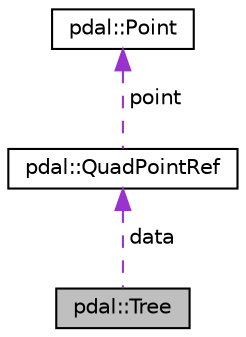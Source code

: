 digraph "pdal::Tree"
{
  edge [fontname="Helvetica",fontsize="10",labelfontname="Helvetica",labelfontsize="10"];
  node [fontname="Helvetica",fontsize="10",shape=record];
  Node1 [label="pdal::Tree",height=0.2,width=0.4,color="black", fillcolor="grey75", style="filled", fontcolor="black"];
  Node2 -> Node1 [dir="back",color="darkorchid3",fontsize="10",style="dashed",label=" data" ,fontname="Helvetica"];
  Node2 [label="pdal::QuadPointRef",height=0.2,width=0.4,color="black", fillcolor="white", style="filled",URL="$structpdal_1_1QuadPointRef.html"];
  Node3 -> Node2 [dir="back",color="darkorchid3",fontsize="10",style="dashed",label=" point" ,fontname="Helvetica"];
  Node3 [label="pdal::Point",height=0.2,width=0.4,color="black", fillcolor="white", style="filled",URL="$structpdal_1_1Point.html"];
}
